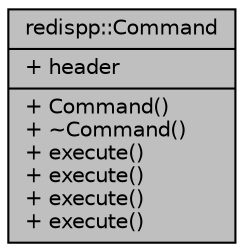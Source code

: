 digraph "redispp::Command"
{
  edge [fontname="Helvetica",fontsize="10",labelfontname="Helvetica",labelfontsize="10"];
  node [fontname="Helvetica",fontsize="10",shape=record];
  Node1 [label="{redispp::Command\n|+ header\l|+ Command()\l+ ~Command()\l+ execute()\l+ execute()\l+ execute()\l+ execute()\l}",height=0.2,width=0.4,color="black", fillcolor="grey75", style="filled", fontcolor="black"];
}
